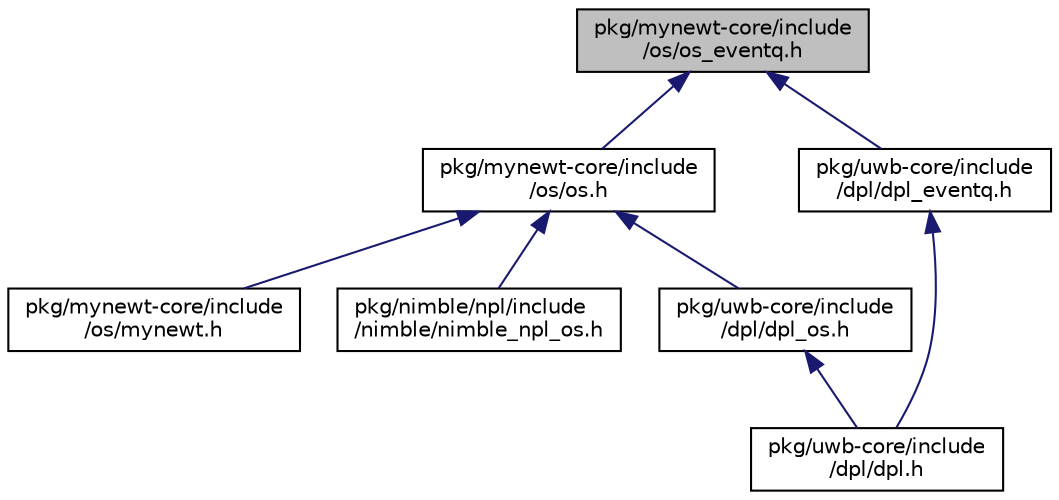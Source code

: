 digraph "pkg/mynewt-core/include/os/os_eventq.h"
{
 // LATEX_PDF_SIZE
  edge [fontname="Helvetica",fontsize="10",labelfontname="Helvetica",labelfontsize="10"];
  node [fontname="Helvetica",fontsize="10",shape=record];
  Node1 [label="pkg/mynewt-core/include\l/os/os_eventq.h",height=0.2,width=0.4,color="black", fillcolor="grey75", style="filled", fontcolor="black",tooltip="mynewt-core event and event queue abstraction"];
  Node1 -> Node2 [dir="back",color="midnightblue",fontsize="10",style="solid",fontname="Helvetica"];
  Node2 [label="pkg/mynewt-core/include\l/os/os.h",height=0.2,width=0.4,color="black", fillcolor="white", style="filled",URL="$os_8h.html",tooltip="Apache Mynewt Copyright 2015-2021 The Apache Software Foundation."];
  Node2 -> Node3 [dir="back",color="midnightblue",fontsize="10",style="solid",fontname="Helvetica"];
  Node3 [label="pkg/mynewt-core/include\l/os/mynewt.h",height=0.2,width=0.4,color="black", fillcolor="white", style="filled",URL="$mynewt_8h.html",tooltip="mynewt-core header"];
  Node2 -> Node4 [dir="back",color="midnightblue",fontsize="10",style="solid",fontname="Helvetica"];
  Node4 [label="pkg/nimble/npl/include\l/nimble/nimble_npl_os.h",height=0.2,width=0.4,color="black", fillcolor="white", style="filled",URL="$nimble__npl__os_8h.html",tooltip="Mynewt-Nimble Porting layer wrappers."];
  Node2 -> Node5 [dir="back",color="midnightblue",fontsize="10",style="solid",fontname="Helvetica"];
  Node5 [label="pkg/uwb-core/include\l/dpl/dpl_os.h",height=0.2,width=0.4,color="black", fillcolor="white", style="filled",URL="$dpl__os_8h.html",tooltip="uwb-core DPL (Decawave Porting Layer) os abstraction layer"];
  Node5 -> Node6 [dir="back",color="midnightblue",fontsize="10",style="solid",fontname="Helvetica"];
  Node6 [label="pkg/uwb-core/include\l/dpl/dpl.h",height=0.2,width=0.4,color="black", fillcolor="white", style="filled",URL="$dpl_8h.html",tooltip="Abstraction layer for RIOT adaption."];
  Node1 -> Node7 [dir="back",color="midnightblue",fontsize="10",style="solid",fontname="Helvetica"];
  Node7 [label="pkg/uwb-core/include\l/dpl/dpl_eventq.h",height=0.2,width=0.4,color="black", fillcolor="white", style="filled",URL="$dpl__eventq_8h.html",tooltip="uwb-core DPL (Decawave Porting Layer) event queue wrappers"];
  Node7 -> Node6 [dir="back",color="midnightblue",fontsize="10",style="solid",fontname="Helvetica"];
}

